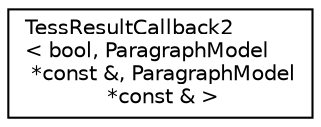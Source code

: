 digraph "Graphical Class Hierarchy"
{
 // LATEX_PDF_SIZE
  edge [fontname="Helvetica",fontsize="10",labelfontname="Helvetica",labelfontsize="10"];
  node [fontname="Helvetica",fontsize="10",shape=record];
  rankdir="LR";
  Node0 [label="TessResultCallback2\l\< bool, ParagraphModel\l *const &, ParagraphModel\l *const & \>",height=0.2,width=0.4,color="black", fillcolor="white", style="filled",URL="$class_tess_result_callback2.html",tooltip=" "];
}
